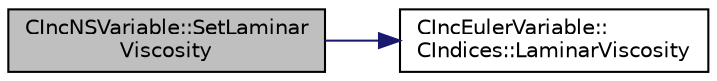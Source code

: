 digraph "CIncNSVariable::SetLaminarViscosity"
{
 // LATEX_PDF_SIZE
  edge [fontname="Helvetica",fontsize="10",labelfontname="Helvetica",labelfontsize="10"];
  node [fontname="Helvetica",fontsize="10",shape=record];
  rankdir="LR";
  Node1 [label="CIncNSVariable::SetLaminar\lViscosity",height=0.2,width=0.4,color="black", fillcolor="grey75", style="filled", fontcolor="black",tooltip="Set the laminar viscosity."];
  Node1 -> Node2 [color="midnightblue",fontsize="10",style="solid",fontname="Helvetica"];
  Node2 [label="CIncEulerVariable::\lCIndices::LaminarViscosity",height=0.2,width=0.4,color="black", fillcolor="white", style="filled",URL="$structCIncEulerVariable_1_1CIndices.html#a9b0f496274adb60dbed737311b4a2eb2",tooltip=" "];
}
